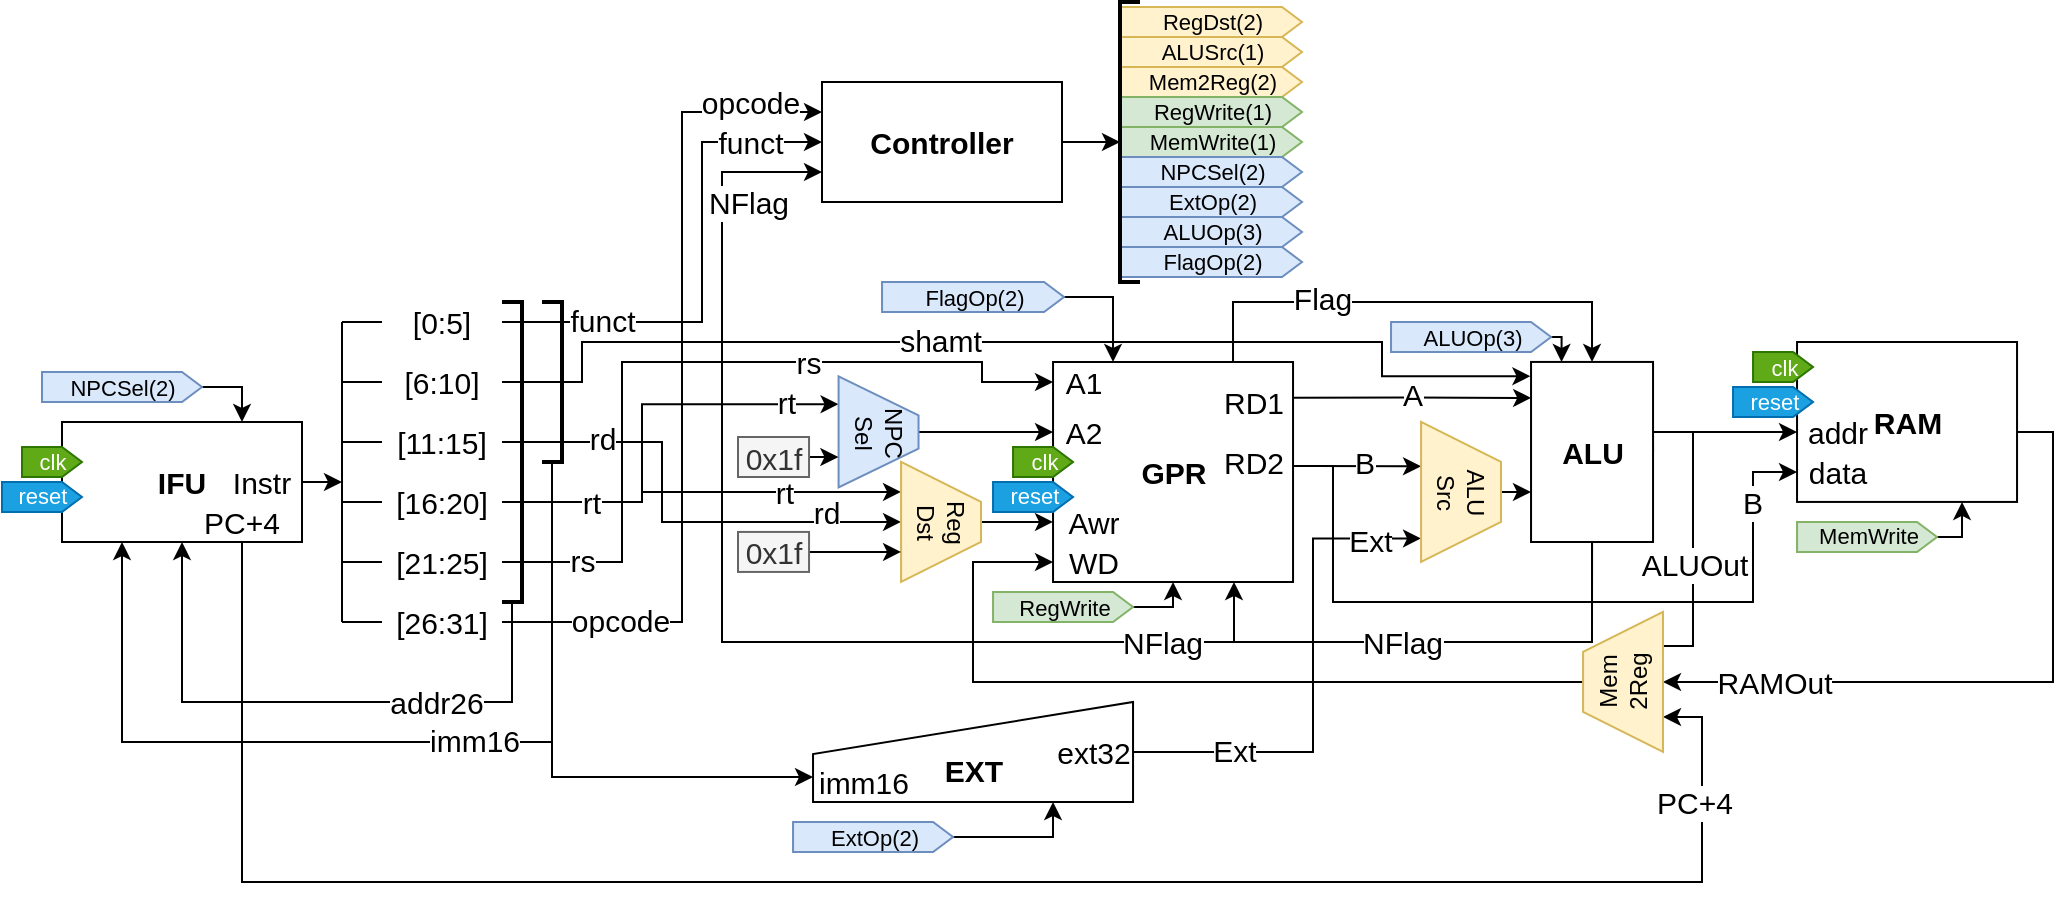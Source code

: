 <mxfile version="14.5.1" type="device"><diagram id="Lo09hsnPCZihtZ90P0lK" name="P1-overall-block"><mxGraphModel dx="1280" dy="809" grid="1" gridSize="10" guides="1" tooltips="1" connect="1" arrows="1" fold="1" page="1" pageScale="1" pageWidth="827" pageHeight="1169" math="0" shadow="0"><root><mxCell id="0"/><mxCell id="1" parent="0"/><mxCell id="5278oEeSUvl2RHVOpRXC-1" value="&lt;span style=&quot;font-weight: normal&quot;&gt;FlagOp(2)&lt;br&gt;&lt;/span&gt;" style="html=1;shadow=0;dashed=0;align=center;verticalAlign=middle;shape=mxgraph.arrows2.arrow;dy=0;dx=10;notch=0;rounded=0;strokeWidth=1;fillColor=#dae8fc;fontSize=11;fontStyle=1;strokeColor=#6c8ebf;" vertex="1" parent="1"><mxGeometry x="569" y="162.5" width="91" height="15" as="geometry"/></mxCell><mxCell id="5278oEeSUvl2RHVOpRXC-2" value="&lt;b&gt;&lt;br&gt;EXT&lt;/b&gt;" style="html=1;strokeWidth=1;shape=manualInput;whiteSpace=wrap;rounded=0;size=26;arcSize=11;fontSize=15;" vertex="1" parent="1"><mxGeometry x="415.52" y="390" width="160" height="50" as="geometry"/></mxCell><mxCell id="5278oEeSUvl2RHVOpRXC-3" style="edgeStyle=orthogonalEdgeStyle;rounded=0;orthogonalLoop=1;jettySize=auto;html=1;exitX=1;exitY=0.5;exitDx=0;exitDy=0;fontSize=15;entryX=0;entryY=0.5;entryDx=0;entryDy=0;entryPerimeter=0;" edge="1" parent="1" source="5278oEeSUvl2RHVOpRXC-4" target="5278oEeSUvl2RHVOpRXC-116"><mxGeometry relative="1" as="geometry"><mxPoint x="569" y="111" as="targetPoint"/></mxGeometry></mxCell><mxCell id="5278oEeSUvl2RHVOpRXC-4" value="&lt;font style=&quot;font-size: 15px&quot;&gt;Controller&lt;/font&gt;" style="rounded=0;whiteSpace=wrap;html=1;fontStyle=1;" vertex="1" parent="1"><mxGeometry x="420" y="80" width="120" height="60" as="geometry"/></mxCell><mxCell id="5278oEeSUvl2RHVOpRXC-5" style="edgeStyle=orthogonalEdgeStyle;rounded=0;orthogonalLoop=1;jettySize=auto;html=1;exitX=1.004;exitY=0.162;exitDx=0;exitDy=0;entryX=0.001;entryY=0.2;entryDx=0;entryDy=0;fontSize=15;exitPerimeter=0;entryPerimeter=0;" edge="1" parent="1" source="5278oEeSUvl2RHVOpRXC-11" target="5278oEeSUvl2RHVOpRXC-22"><mxGeometry relative="1" as="geometry"><Array as="points"/></mxGeometry></mxCell><mxCell id="5278oEeSUvl2RHVOpRXC-6" value="A" style="edgeLabel;html=1;align=center;verticalAlign=middle;resizable=0;points=[];fontSize=15;" vertex="1" connectable="0" parent="5278oEeSUvl2RHVOpRXC-5"><mxGeometry x="0.23" relative="1" as="geometry"><mxPoint x="-14.15" y="-1.99" as="offset"/></mxGeometry></mxCell><mxCell id="5278oEeSUvl2RHVOpRXC-7" style="edgeStyle=orthogonalEdgeStyle;rounded=0;orthogonalLoop=1;jettySize=auto;html=1;exitX=1;exitY=0.5;exitDx=0;exitDy=0;entryX=0.317;entryY=1;entryDx=0;entryDy=0;fontSize=15;entryPerimeter=0;" edge="1" parent="1" source="5278oEeSUvl2RHVOpRXC-79" target="5278oEeSUvl2RHVOpRXC-74"><mxGeometry relative="1" as="geometry"><Array as="points"><mxPoint x="655.52" y="272"/><mxPoint x="665.52" y="272"/></Array></mxGeometry></mxCell><mxCell id="5278oEeSUvl2RHVOpRXC-8" value="B" style="edgeLabel;html=1;align=center;verticalAlign=middle;resizable=0;points=[];fontSize=15;" vertex="1" connectable="0" parent="5278oEeSUvl2RHVOpRXC-7"><mxGeometry x="-0.227" relative="1" as="geometry"><mxPoint x="11.29" y="-2.04" as="offset"/></mxGeometry></mxCell><mxCell id="5278oEeSUvl2RHVOpRXC-9" style="edgeStyle=orthogonalEdgeStyle;rounded=0;orthogonalLoop=1;jettySize=auto;html=1;exitX=0.75;exitY=0;exitDx=0;exitDy=0;entryX=0.5;entryY=0;entryDx=0;entryDy=0;fontSize=15;" edge="1" parent="1" source="5278oEeSUvl2RHVOpRXC-11" target="5278oEeSUvl2RHVOpRXC-22"><mxGeometry relative="1" as="geometry"><Array as="points"><mxPoint x="626" y="190"/><mxPoint x="805" y="190"/></Array></mxGeometry></mxCell><mxCell id="5278oEeSUvl2RHVOpRXC-10" value="Flag" style="edgeLabel;html=1;align=center;verticalAlign=middle;resizable=0;points=[];fontSize=15;" vertex="1" connectable="0" parent="5278oEeSUvl2RHVOpRXC-9"><mxGeometry x="0.217" y="3" relative="1" as="geometry"><mxPoint x="-70.76" y="0.5" as="offset"/></mxGeometry></mxCell><mxCell id="5278oEeSUvl2RHVOpRXC-11" value="GPR" style="rounded=0;whiteSpace=wrap;html=1;fontSize=15;fontStyle=1;" vertex="1" parent="1"><mxGeometry x="535.52" y="220" width="120" height="110" as="geometry"/></mxCell><mxCell id="5278oEeSUvl2RHVOpRXC-12" style="edgeStyle=orthogonalEdgeStyle;rounded=0;orthogonalLoop=1;jettySize=auto;html=1;exitX=0.5;exitY=0;exitDx=0;exitDy=0;fontSize=15;entryX=0;entryY=0.5;entryDx=0;entryDy=0;" edge="1" parent="1" source="5278oEeSUvl2RHVOpRXC-83" target="5278oEeSUvl2RHVOpRXC-82"><mxGeometry relative="1" as="geometry"><Array as="points"><mxPoint x="495.52" y="380"/><mxPoint x="495.52" y="320"/></Array></mxGeometry></mxCell><mxCell id="5278oEeSUvl2RHVOpRXC-13" style="edgeStyle=orthogonalEdgeStyle;rounded=0;orthogonalLoop=1;jettySize=auto;html=1;exitX=1;exitY=0.5;exitDx=0;exitDy=0;entryX=0.75;entryY=1;entryDx=0;entryDy=0;fontSize=15;" edge="1" parent="1" source="5278oEeSUvl2RHVOpRXC-22" target="5278oEeSUvl2RHVOpRXC-83"><mxGeometry relative="1" as="geometry"><Array as="points"><mxPoint x="835.52" y="255"/><mxPoint x="855.52" y="255"/><mxPoint x="855.52" y="362"/><mxPoint x="822.52" y="362"/></Array></mxGeometry></mxCell><mxCell id="5278oEeSUvl2RHVOpRXC-14" value="ALUOut" style="edgeLabel;html=1;align=center;verticalAlign=middle;resizable=0;points=[];fontSize=15;" vertex="1" connectable="0" parent="5278oEeSUvl2RHVOpRXC-13"><mxGeometry x="-0.214" y="-1" relative="1" as="geometry"><mxPoint x="1" y="21.32" as="offset"/></mxGeometry></mxCell><mxCell id="5278oEeSUvl2RHVOpRXC-15" style="edgeStyle=orthogonalEdgeStyle;rounded=0;orthogonalLoop=1;jettySize=auto;html=1;exitX=1;exitY=0.5;exitDx=0;exitDy=0;entryX=0;entryY=0.5;entryDx=0;entryDy=0;fontSize=15;" edge="1" parent="1" source="5278oEeSUvl2RHVOpRXC-22" target="5278oEeSUvl2RHVOpRXC-87"><mxGeometry relative="1" as="geometry"><Array as="points"><mxPoint x="835.52" y="255"/></Array></mxGeometry></mxCell><mxCell id="5278oEeSUvl2RHVOpRXC-16" style="edgeStyle=orthogonalEdgeStyle;rounded=0;orthogonalLoop=1;jettySize=auto;html=1;exitX=0.5;exitY=1;exitDx=0;exitDy=0;entryX=0.75;entryY=1;entryDx=0;entryDy=0;fontSize=15;" edge="1" parent="1" source="5278oEeSUvl2RHVOpRXC-22" target="5278oEeSUvl2RHVOpRXC-11"><mxGeometry relative="1" as="geometry"><Array as="points"><mxPoint x="805" y="360"/><mxPoint x="626" y="360"/><mxPoint x="626" y="330"/></Array></mxGeometry></mxCell><mxCell id="5278oEeSUvl2RHVOpRXC-17" value="NFlag" style="edgeLabel;html=1;align=center;verticalAlign=middle;resizable=0;points=[];fontSize=15;" vertex="1" connectable="0" parent="5278oEeSUvl2RHVOpRXC-16"><mxGeometry x="0.037" relative="1" as="geometry"><mxPoint x="-10.56" as="offset"/></mxGeometry></mxCell><mxCell id="5278oEeSUvl2RHVOpRXC-18" style="edgeStyle=orthogonalEdgeStyle;rounded=0;orthogonalLoop=1;jettySize=auto;html=1;exitX=0.5;exitY=1;exitDx=0;exitDy=0;entryX=0;entryY=0.75;entryDx=0;entryDy=0;fontSize=15;" edge="1" parent="1" source="5278oEeSUvl2RHVOpRXC-22" target="5278oEeSUvl2RHVOpRXC-4"><mxGeometry relative="1" as="geometry"><Array as="points"><mxPoint x="805" y="360"/><mxPoint x="370" y="360"/><mxPoint x="370" y="125"/></Array></mxGeometry></mxCell><mxCell id="5278oEeSUvl2RHVOpRXC-19" value="NFlag" style="edgeLabel;html=1;align=center;verticalAlign=middle;resizable=0;points=[];fontSize=15;" vertex="1" connectable="0" parent="5278oEeSUvl2RHVOpRXC-18"><mxGeometry x="-0.708" relative="1" as="geometry"><mxPoint x="-32.5" as="offset"/></mxGeometry></mxCell><mxCell id="5278oEeSUvl2RHVOpRXC-20" value="NFlag" style="edgeLabel;html=1;align=center;verticalAlign=middle;resizable=0;points=[];fontSize=15;" vertex="1" connectable="0" parent="5278oEeSUvl2RHVOpRXC-18"><mxGeometry x="0.904" relative="1" as="geometry"><mxPoint y="15" as="offset"/></mxGeometry></mxCell><mxCell id="5278oEeSUvl2RHVOpRXC-21" value="NFlag" style="edgeLabel;html=1;align=center;verticalAlign=middle;resizable=0;points=[];fontSize=15;" vertex="1" connectable="0" parent="5278oEeSUvl2RHVOpRXC-18"><mxGeometry x="-0.286" relative="1" as="geometry"><mxPoint x="9.8" as="offset"/></mxGeometry></mxCell><mxCell id="5278oEeSUvl2RHVOpRXC-22" value="ALU" style="rounded=0;whiteSpace=wrap;html=1;fontSize=15;fontStyle=1" vertex="1" parent="1"><mxGeometry x="774.52" y="219.97" width="61" height="90.03" as="geometry"/></mxCell><mxCell id="5278oEeSUvl2RHVOpRXC-23" style="edgeStyle=orthogonalEdgeStyle;rounded=0;orthogonalLoop=1;jettySize=auto;html=1;exitX=1;exitY=0.5;exitDx=0;exitDy=0;entryX=0.5;entryY=1;entryDx=0;entryDy=0;fontSize=15;" edge="1" parent="1" source="5278oEeSUvl2RHVOpRXC-25" target="5278oEeSUvl2RHVOpRXC-83"><mxGeometry relative="1" as="geometry"><Array as="points"><mxPoint x="1017.52" y="255"/><mxPoint x="1035.52" y="255"/><mxPoint x="1035.52" y="380"/></Array></mxGeometry></mxCell><mxCell id="5278oEeSUvl2RHVOpRXC-24" value="RAMOut" style="edgeLabel;html=1;align=center;verticalAlign=middle;resizable=0;points=[];fontSize=15;" vertex="1" connectable="0" parent="5278oEeSUvl2RHVOpRXC-23"><mxGeometry x="-0.56" y="-1" relative="1" as="geometry"><mxPoint x="-139.01" y="72.71" as="offset"/></mxGeometry></mxCell><mxCell id="5278oEeSUvl2RHVOpRXC-25" value="RAM" style="rounded=0;whiteSpace=wrap;html=1;fontSize=15;fontStyle=1" vertex="1" parent="1"><mxGeometry x="907.52" y="210" width="110" height="79.97" as="geometry"/></mxCell><mxCell id="5278oEeSUvl2RHVOpRXC-26" style="edgeStyle=orthogonalEdgeStyle;rounded=0;orthogonalLoop=1;jettySize=auto;html=1;exitX=1;exitY=0.5;exitDx=0;exitDy=0;entryX=0.832;entryY=1;entryDx=0;entryDy=0;fontSize=15;entryPerimeter=0;" edge="1" parent="1" source="5278oEeSUvl2RHVOpRXC-85" target="5278oEeSUvl2RHVOpRXC-74"><mxGeometry relative="1" as="geometry"><mxPoint x="595.52" y="415" as="sourcePoint"/><Array as="points"><mxPoint x="665.52" y="415"/><mxPoint x="665.52" y="308"/></Array></mxGeometry></mxCell><mxCell id="5278oEeSUvl2RHVOpRXC-27" value="Ext" style="edgeLabel;html=1;align=center;verticalAlign=middle;resizable=0;points=[];fontSize=15;" vertex="1" connectable="0" parent="5278oEeSUvl2RHVOpRXC-26"><mxGeometry x="-0.05" y="-1" relative="1" as="geometry"><mxPoint x="-41" y="28.05" as="offset"/></mxGeometry></mxCell><mxCell id="5278oEeSUvl2RHVOpRXC-28" value="Ext" style="edgeLabel;html=1;align=center;verticalAlign=middle;resizable=0;points=[];fontSize=15;" vertex="1" connectable="0" parent="5278oEeSUvl2RHVOpRXC-26"><mxGeometry x="0.858" y="-1" relative="1" as="geometry"><mxPoint x="-8.05" y="-0.49" as="offset"/></mxGeometry></mxCell><mxCell id="5278oEeSUvl2RHVOpRXC-29" style="edgeStyle=orthogonalEdgeStyle;rounded=0;orthogonalLoop=1;jettySize=auto;html=1;exitX=1;exitY=0.5;exitDx=0;exitDy=0;fontSize=15;" edge="1" parent="1" source="5278oEeSUvl2RHVOpRXC-32"><mxGeometry relative="1" as="geometry"><mxPoint x="180" y="280.2" as="targetPoint"/></mxGeometry></mxCell><mxCell id="5278oEeSUvl2RHVOpRXC-30" style="edgeStyle=orthogonalEdgeStyle;rounded=0;orthogonalLoop=1;jettySize=auto;html=1;exitX=0.75;exitY=1;exitDx=0;exitDy=0;entryX=0.25;entryY=1;entryDx=0;entryDy=0;fontSize=15;" edge="1" parent="1" source="5278oEeSUvl2RHVOpRXC-32" target="5278oEeSUvl2RHVOpRXC-83"><mxGeometry relative="1" as="geometry"><Array as="points"><mxPoint x="130" y="480"/><mxPoint x="860" y="480"/><mxPoint x="860" y="397"/></Array></mxGeometry></mxCell><mxCell id="5278oEeSUvl2RHVOpRXC-31" value="PC+4" style="edgeLabel;html=1;align=center;verticalAlign=middle;resizable=0;points=[];fontSize=15;" vertex="1" connectable="0" parent="5278oEeSUvl2RHVOpRXC-30"><mxGeometry x="0.886" relative="1" as="geometry"><mxPoint x="-4.48" y="4.82" as="offset"/></mxGeometry></mxCell><mxCell id="5278oEeSUvl2RHVOpRXC-32" value="IFU" style="rounded=0;whiteSpace=wrap;html=1;fontSize=15;fontStyle=1" vertex="1" parent="1"><mxGeometry x="40" y="250" width="120" height="60" as="geometry"/></mxCell><mxCell id="5278oEeSUvl2RHVOpRXC-33" value="" style="endArrow=none;html=1;fontSize=15;" edge="1" parent="1"><mxGeometry width="50" height="50" relative="1" as="geometry"><mxPoint x="180" y="350" as="sourcePoint"/><mxPoint x="180" y="200" as="targetPoint"/></mxGeometry></mxCell><mxCell id="5278oEeSUvl2RHVOpRXC-34" style="edgeStyle=orthogonalEdgeStyle;rounded=0;orthogonalLoop=1;jettySize=auto;html=1;exitX=1;exitY=0.5;exitDx=0;exitDy=0;entryX=0;entryY=0.25;entryDx=0;entryDy=0;fontSize=15;" edge="1" parent="1" source="5278oEeSUvl2RHVOpRXC-37" target="5278oEeSUvl2RHVOpRXC-4"><mxGeometry relative="1" as="geometry"><mxPoint x="310" y="350" as="sourcePoint"/><Array as="points"><mxPoint x="350" y="350"/><mxPoint x="350" y="95"/></Array></mxGeometry></mxCell><mxCell id="5278oEeSUvl2RHVOpRXC-35" value="opcode" style="edgeLabel;html=1;align=center;verticalAlign=middle;resizable=0;points=[];fontSize=15;" vertex="1" connectable="0" parent="5278oEeSUvl2RHVOpRXC-34"><mxGeometry x="0.555" relative="1" as="geometry"><mxPoint x="34.0" y="-27.62" as="offset"/></mxGeometry></mxCell><mxCell id="5278oEeSUvl2RHVOpRXC-36" value="opcode" style="edgeLabel;html=1;align=center;verticalAlign=middle;resizable=0;points=[];fontSize=15;" vertex="1" connectable="0" parent="5278oEeSUvl2RHVOpRXC-34"><mxGeometry x="-0.723" y="-1" relative="1" as="geometry"><mxPoint x="1.14" y="-2" as="offset"/></mxGeometry></mxCell><mxCell id="5278oEeSUvl2RHVOpRXC-37" value="[26:31]" style="text;html=1;strokeColor=none;fillColor=none;align=center;verticalAlign=middle;whiteSpace=wrap;rounded=0;fontSize=15;" vertex="1" parent="1"><mxGeometry x="200" y="340" width="60" height="20" as="geometry"/></mxCell><mxCell id="5278oEeSUvl2RHVOpRXC-38" style="edgeStyle=orthogonalEdgeStyle;rounded=0;orthogonalLoop=1;jettySize=auto;html=1;exitX=1;exitY=0.5;exitDx=0;exitDy=0;fontSize=15;entryX=0;entryY=0.5;entryDx=0;entryDy=0;" edge="1" parent="1" source="5278oEeSUvl2RHVOpRXC-41" target="5278oEeSUvl2RHVOpRXC-75"><mxGeometry relative="1" as="geometry"><mxPoint x="310" y="320" as="sourcePoint"/><mxPoint x="450" y="250" as="targetPoint"/><Array as="points"><mxPoint x="320" y="320"/><mxPoint x="320" y="220"/><mxPoint x="500" y="220"/><mxPoint x="500" y="230"/></Array></mxGeometry></mxCell><mxCell id="5278oEeSUvl2RHVOpRXC-39" value="rs" style="edgeLabel;html=1;align=center;verticalAlign=middle;resizable=0;points=[];fontSize=15;" vertex="1" connectable="0" parent="5278oEeSUvl2RHVOpRXC-38"><mxGeometry x="-0.15" y="2" relative="1" as="geometry"><mxPoint x="88.8" y="2.0" as="offset"/></mxGeometry></mxCell><mxCell id="5278oEeSUvl2RHVOpRXC-40" value="rs" style="edgeLabel;html=1;align=center;verticalAlign=middle;resizable=0;points=[];fontSize=15;" vertex="1" connectable="0" parent="5278oEeSUvl2RHVOpRXC-38"><mxGeometry x="-0.736" y="-1" relative="1" as="geometry"><mxPoint x="-10.83" y="-2" as="offset"/></mxGeometry></mxCell><mxCell id="5278oEeSUvl2RHVOpRXC-41" value="[21:25]" style="text;html=1;strokeColor=none;fillColor=none;align=center;verticalAlign=middle;whiteSpace=wrap;rounded=0;fontSize=15;" vertex="1" parent="1"><mxGeometry x="200" y="310" width="60" height="20" as="geometry"/></mxCell><mxCell id="5278oEeSUvl2RHVOpRXC-42" style="edgeStyle=orthogonalEdgeStyle;rounded=0;orthogonalLoop=1;jettySize=auto;html=1;exitX=1;exitY=0.5;exitDx=0;exitDy=0;fontSize=15;entryX=0.25;entryY=1;entryDx=0;entryDy=0;" edge="1" parent="1" source="5278oEeSUvl2RHVOpRXC-46" target="5278oEeSUvl2RHVOpRXC-121"><mxGeometry relative="1" as="geometry"><mxPoint x="390" y="250" as="targetPoint"/><mxPoint x="310" y="290" as="sourcePoint"/><Array as="points"><mxPoint x="330" y="290"/><mxPoint x="330" y="241"/></Array></mxGeometry></mxCell><mxCell id="5278oEeSUvl2RHVOpRXC-43" value="rt" style="edgeLabel;html=1;align=center;verticalAlign=middle;resizable=0;points=[];fontSize=15;" vertex="1" connectable="0" parent="5278oEeSUvl2RHVOpRXC-42"><mxGeometry x="0.541" y="-1" relative="1" as="geometry"><mxPoint x="23.28" y="-2.12" as="offset"/></mxGeometry></mxCell><mxCell id="5278oEeSUvl2RHVOpRXC-44" style="edgeStyle=orthogonalEdgeStyle;rounded=0;orthogonalLoop=1;jettySize=auto;html=1;exitX=1;exitY=0.5;exitDx=0;exitDy=0;entryX=0.25;entryY=1;entryDx=0;entryDy=0;fontSize=15;" edge="1" parent="1" source="5278oEeSUvl2RHVOpRXC-46" target="5278oEeSUvl2RHVOpRXC-65"><mxGeometry relative="1" as="geometry"><Array as="points"><mxPoint x="330" y="290"/><mxPoint x="330" y="285"/></Array></mxGeometry></mxCell><mxCell id="5278oEeSUvl2RHVOpRXC-45" value="rt" style="edgeLabel;html=1;align=center;verticalAlign=middle;resizable=0;points=[];fontSize=15;" vertex="1" connectable="0" parent="5278oEeSUvl2RHVOpRXC-44"><mxGeometry x="0.616" relative="1" as="geometry"><mxPoint x="-20.2" y="0.01" as="offset"/></mxGeometry></mxCell><mxCell id="5278oEeSUvl2RHVOpRXC-46" value="[16:20]" style="text;html=1;strokeColor=none;fillColor=none;align=center;verticalAlign=middle;whiteSpace=wrap;rounded=0;fontSize=15;" vertex="1" parent="1"><mxGeometry x="200" y="280" width="60" height="20" as="geometry"/></mxCell><mxCell id="5278oEeSUvl2RHVOpRXC-47" style="edgeStyle=orthogonalEdgeStyle;rounded=0;orthogonalLoop=1;jettySize=auto;html=1;exitX=1;exitY=0.5;exitDx=0;exitDy=0;entryX=0.5;entryY=1;entryDx=0;entryDy=0;fontSize=15;" edge="1" parent="1" source="5278oEeSUvl2RHVOpRXC-50" target="5278oEeSUvl2RHVOpRXC-65"><mxGeometry relative="1" as="geometry"><Array as="points"><mxPoint x="340" y="260"/><mxPoint x="340" y="300"/></Array></mxGeometry></mxCell><mxCell id="5278oEeSUvl2RHVOpRXC-48" value="rd" style="edgeLabel;html=1;align=center;verticalAlign=middle;resizable=0;points=[];fontSize=15;" vertex="1" connectable="0" parent="5278oEeSUvl2RHVOpRXC-47"><mxGeometry x="0.446" relative="1" as="geometry"><mxPoint x="28.33" y="-5" as="offset"/></mxGeometry></mxCell><mxCell id="5278oEeSUvl2RHVOpRXC-49" value="rd" style="edgeLabel;html=1;align=center;verticalAlign=middle;resizable=0;points=[];fontSize=15;" vertex="1" connectable="0" parent="5278oEeSUvl2RHVOpRXC-47"><mxGeometry x="-0.53" y="2" relative="1" as="geometry"><mxPoint x="-6.4" as="offset"/></mxGeometry></mxCell><mxCell id="5278oEeSUvl2RHVOpRXC-50" value="[11:15]" style="text;html=1;strokeColor=none;fillColor=none;align=center;verticalAlign=middle;whiteSpace=wrap;rounded=0;fontSize=15;" vertex="1" parent="1"><mxGeometry x="200" y="250" width="60" height="20" as="geometry"/></mxCell><mxCell id="5278oEeSUvl2RHVOpRXC-51" style="edgeStyle=orthogonalEdgeStyle;rounded=0;orthogonalLoop=1;jettySize=auto;html=1;exitX=1;exitY=0.5;exitDx=0;exitDy=0;entryX=-0.005;entryY=0.079;entryDx=0;entryDy=0;fontSize=15;entryPerimeter=0;" edge="1" parent="1" source="5278oEeSUvl2RHVOpRXC-53" target="5278oEeSUvl2RHVOpRXC-22"><mxGeometry relative="1" as="geometry"><Array as="points"><mxPoint x="300" y="230"/><mxPoint x="300" y="210"/><mxPoint x="700" y="210"/><mxPoint x="700" y="227"/></Array><mxPoint x="610" y="209.97" as="targetPoint"/></mxGeometry></mxCell><mxCell id="5278oEeSUvl2RHVOpRXC-52" value="shamt" style="edgeLabel;html=1;align=center;verticalAlign=middle;resizable=0;points=[];fontSize=15;" vertex="1" connectable="0" parent="5278oEeSUvl2RHVOpRXC-51"><mxGeometry x="-0.134" y="1" relative="1" as="geometry"><mxPoint as="offset"/></mxGeometry></mxCell><mxCell id="5278oEeSUvl2RHVOpRXC-53" value="[6:10]" style="text;html=1;strokeColor=none;fillColor=none;align=center;verticalAlign=middle;whiteSpace=wrap;rounded=0;fontSize=15;" vertex="1" parent="1"><mxGeometry x="200" y="220" width="60" height="20" as="geometry"/></mxCell><mxCell id="5278oEeSUvl2RHVOpRXC-54" style="edgeStyle=orthogonalEdgeStyle;rounded=0;orthogonalLoop=1;jettySize=auto;html=1;exitX=1;exitY=0.5;exitDx=0;exitDy=0;entryX=0;entryY=0.5;entryDx=0;entryDy=0;fontSize=15;" edge="1" parent="1" source="5278oEeSUvl2RHVOpRXC-57" target="5278oEeSUvl2RHVOpRXC-4"><mxGeometry relative="1" as="geometry"><mxPoint x="310" y="200" as="sourcePoint"/><Array as="points"><mxPoint x="360" y="200"/><mxPoint x="360" y="110"/></Array></mxGeometry></mxCell><mxCell id="5278oEeSUvl2RHVOpRXC-55" value="funct" style="edgeLabel;html=1;align=center;verticalAlign=middle;resizable=0;points=[];fontSize=15;" vertex="1" connectable="0" parent="5278oEeSUvl2RHVOpRXC-54"><mxGeometry x="0.323" y="3" relative="1" as="geometry"><mxPoint x="27" y="-24.76" as="offset"/></mxGeometry></mxCell><mxCell id="5278oEeSUvl2RHVOpRXC-56" value="funct" style="edgeLabel;html=1;align=center;verticalAlign=middle;resizable=0;points=[];fontSize=15;" vertex="1" connectable="0" parent="5278oEeSUvl2RHVOpRXC-54"><mxGeometry x="-0.404" relative="1" as="geometry"><mxPoint x="-24.4" y="-1" as="offset"/></mxGeometry></mxCell><mxCell id="5278oEeSUvl2RHVOpRXC-57" value="[0:5]" style="text;html=1;strokeColor=none;fillColor=none;align=center;verticalAlign=middle;whiteSpace=wrap;rounded=0;fontSize=15;" vertex="1" parent="1"><mxGeometry x="200" y="190" width="60" height="20" as="geometry"/></mxCell><mxCell id="5278oEeSUvl2RHVOpRXC-58" value="" style="endArrow=none;html=1;fontSize=15;exitX=0;exitY=0.5;exitDx=0;exitDy=0;" edge="1" parent="1" source="5278oEeSUvl2RHVOpRXC-57"><mxGeometry width="50" height="50" relative="1" as="geometry"><mxPoint x="190.0" y="360" as="sourcePoint"/><mxPoint x="180" y="200" as="targetPoint"/></mxGeometry></mxCell><mxCell id="5278oEeSUvl2RHVOpRXC-59" value="" style="endArrow=none;html=1;fontSize=15;exitX=0;exitY=0.5;exitDx=0;exitDy=0;" edge="1" parent="1" source="5278oEeSUvl2RHVOpRXC-53"><mxGeometry width="50" height="50" relative="1" as="geometry"><mxPoint x="210.0" y="210" as="sourcePoint"/><mxPoint x="180" y="230" as="targetPoint"/></mxGeometry></mxCell><mxCell id="5278oEeSUvl2RHVOpRXC-60" value="" style="endArrow=none;html=1;fontSize=15;exitX=0;exitY=0.5;exitDx=0;exitDy=0;" edge="1" parent="1" source="5278oEeSUvl2RHVOpRXC-50"><mxGeometry width="50" height="50" relative="1" as="geometry"><mxPoint x="220.0" y="220" as="sourcePoint"/><mxPoint x="180" y="260" as="targetPoint"/></mxGeometry></mxCell><mxCell id="5278oEeSUvl2RHVOpRXC-61" value="" style="endArrow=none;html=1;fontSize=15;exitX=0;exitY=0.5;exitDx=0;exitDy=0;" edge="1" parent="1" source="5278oEeSUvl2RHVOpRXC-46"><mxGeometry width="50" height="50" relative="1" as="geometry"><mxPoint x="230.0" y="230" as="sourcePoint"/><mxPoint x="180" y="290" as="targetPoint"/></mxGeometry></mxCell><mxCell id="5278oEeSUvl2RHVOpRXC-62" value="" style="endArrow=none;html=1;fontSize=15;exitX=0;exitY=0.5;exitDx=0;exitDy=0;" edge="1" parent="1" source="5278oEeSUvl2RHVOpRXC-41"><mxGeometry width="50" height="50" relative="1" as="geometry"><mxPoint x="240.0" y="240" as="sourcePoint"/><mxPoint x="180" y="320" as="targetPoint"/></mxGeometry></mxCell><mxCell id="5278oEeSUvl2RHVOpRXC-63" value="" style="endArrow=none;html=1;fontSize=15;exitX=0;exitY=0.5;exitDx=0;exitDy=0;" edge="1" parent="1" source="5278oEeSUvl2RHVOpRXC-37"><mxGeometry width="50" height="50" relative="1" as="geometry"><mxPoint x="250.0" y="250" as="sourcePoint"/><mxPoint x="180" y="350" as="targetPoint"/></mxGeometry></mxCell><mxCell id="5278oEeSUvl2RHVOpRXC-64" style="edgeStyle=orthogonalEdgeStyle;rounded=0;orthogonalLoop=1;jettySize=auto;html=1;exitX=0.5;exitY=0;exitDx=0;exitDy=0;entryX=0;entryY=0.5;entryDx=0;entryDy=0;fontSize=15;" edge="1" parent="1" source="5278oEeSUvl2RHVOpRXC-65" target="5278oEeSUvl2RHVOpRXC-81"><mxGeometry relative="1" as="geometry"/></mxCell><mxCell id="5278oEeSUvl2RHVOpRXC-65" value="Reg&lt;br&gt;Dst" style="shape=trapezoid;perimeter=trapezoidPerimeter;whiteSpace=wrap;html=1;fixedSize=1;rotation=90;fillColor=#fff2cc;strokeColor=#d6b656;" vertex="1" parent="1"><mxGeometry x="449.52" y="280" width="60" height="39.97" as="geometry"/></mxCell><mxCell id="5278oEeSUvl2RHVOpRXC-66" style="edgeStyle=orthogonalEdgeStyle;rounded=0;orthogonalLoop=1;jettySize=auto;html=1;exitX=0.5;exitY=0;exitDx=0;exitDy=0;exitPerimeter=0;fontSize=15;" edge="1" parent="1" source="5278oEeSUvl2RHVOpRXC-68"><mxGeometry relative="1" as="geometry"><mxPoint x="100" y="310" as="targetPoint"/><Array as="points"><mxPoint x="265" y="390"/><mxPoint x="100" y="390"/></Array></mxGeometry></mxCell><mxCell id="5278oEeSUvl2RHVOpRXC-67" value="addr26" style="edgeLabel;html=1;align=center;verticalAlign=middle;resizable=0;points=[];fontSize=15;" vertex="1" connectable="0" parent="5278oEeSUvl2RHVOpRXC-66"><mxGeometry x="-0.08" y="1" relative="1" as="geometry"><mxPoint x="47.71" y="-1" as="offset"/></mxGeometry></mxCell><mxCell id="5278oEeSUvl2RHVOpRXC-68" value="" style="strokeWidth=2;html=1;shape=mxgraph.flowchart.annotation_1;align=left;pointerEvents=1;fontSize=15;rotation=-180;" vertex="1" parent="1"><mxGeometry x="260" y="190" width="10" height="150" as="geometry"/></mxCell><mxCell id="5278oEeSUvl2RHVOpRXC-69" style="edgeStyle=orthogonalEdgeStyle;rounded=0;orthogonalLoop=1;jettySize=auto;html=1;exitX=0.5;exitY=0;exitDx=0;exitDy=0;exitPerimeter=0;fontSize=15;" edge="1" parent="1" source="5278oEeSUvl2RHVOpRXC-72"><mxGeometry relative="1" as="geometry"><mxPoint x="70" y="310" as="targetPoint"/><Array as="points"><mxPoint x="285" y="410"/><mxPoint x="70" y="410"/></Array></mxGeometry></mxCell><mxCell id="5278oEeSUvl2RHVOpRXC-70" value="imm16" style="edgeLabel;html=1;align=center;verticalAlign=middle;resizable=0;points=[];fontSize=15;" vertex="1" connectable="0" parent="5278oEeSUvl2RHVOpRXC-69"><mxGeometry x="-0.012" y="2" relative="1" as="geometry"><mxPoint x="45.76" y="-3.0" as="offset"/></mxGeometry></mxCell><mxCell id="5278oEeSUvl2RHVOpRXC-71" style="edgeStyle=orthogonalEdgeStyle;rounded=0;orthogonalLoop=1;jettySize=auto;html=1;exitX=0.5;exitY=0;exitDx=0;exitDy=0;exitPerimeter=0;entryX=0;entryY=0.75;entryDx=0;entryDy=0;fontSize=15;" edge="1" parent="1" source="5278oEeSUvl2RHVOpRXC-72" target="5278oEeSUvl2RHVOpRXC-2"><mxGeometry relative="1" as="geometry"/></mxCell><mxCell id="5278oEeSUvl2RHVOpRXC-72" value="" style="strokeWidth=2;html=1;shape=mxgraph.flowchart.annotation_1;align=left;pointerEvents=1;fontSize=15;rotation=-180;" vertex="1" parent="1"><mxGeometry x="280" y="190" width="10" height="80" as="geometry"/></mxCell><mxCell id="5278oEeSUvl2RHVOpRXC-73" style="edgeStyle=orthogonalEdgeStyle;rounded=0;orthogonalLoop=1;jettySize=auto;html=1;fontSize=15;" edge="1" parent="1"><mxGeometry relative="1" as="geometry"><mxPoint x="759.52" y="285" as="sourcePoint"/><mxPoint x="774.52" y="285" as="targetPoint"/><Array as="points"><mxPoint x="773.52" y="285"/></Array></mxGeometry></mxCell><mxCell id="5278oEeSUvl2RHVOpRXC-74" value="ALU&lt;br&gt;Src" style="shape=trapezoid;perimeter=trapezoidPerimeter;whiteSpace=wrap;html=1;fixedSize=1;rotation=90;fillColor=#fff2cc;strokeColor=#d6b656;" vertex="1" parent="1"><mxGeometry x="704.52" y="265.0" width="70" height="39.97" as="geometry"/></mxCell><mxCell id="5278oEeSUvl2RHVOpRXC-75" value="A1" style="text;html=1;strokeColor=none;fillColor=none;align=center;verticalAlign=middle;whiteSpace=wrap;rounded=0;fontSize=15;" vertex="1" parent="1"><mxGeometry x="535.52" y="220" width="30" height="20" as="geometry"/></mxCell><mxCell id="5278oEeSUvl2RHVOpRXC-76" value="A2" style="text;html=1;strokeColor=none;fillColor=none;align=center;verticalAlign=middle;whiteSpace=wrap;rounded=0;fontSize=15;" vertex="1" parent="1"><mxGeometry x="535.52" y="245" width="30" height="20" as="geometry"/></mxCell><mxCell id="5278oEeSUvl2RHVOpRXC-77" style="edgeStyle=orthogonalEdgeStyle;rounded=0;orthogonalLoop=1;jettySize=auto;html=1;fontSize=15;entryX=0;entryY=0.5;entryDx=0;entryDy=0;" edge="1" parent="1" target="5278oEeSUvl2RHVOpRXC-88"><mxGeometry relative="1" as="geometry"><mxPoint x="765.52" y="310" as="targetPoint"/><mxPoint x="655.52" y="272" as="sourcePoint"/><Array as="points"><mxPoint x="675.52" y="272"/><mxPoint x="675.52" y="340"/><mxPoint x="885.52" y="340"/><mxPoint x="885.52" y="275"/></Array></mxGeometry></mxCell><mxCell id="5278oEeSUvl2RHVOpRXC-78" value="B" style="edgeLabel;html=1;align=center;verticalAlign=middle;resizable=0;points=[];fontSize=15;" vertex="1" connectable="0" parent="5278oEeSUvl2RHVOpRXC-77"><mxGeometry x="0.846" y="1" relative="1" as="geometry"><mxPoint y="7.24" as="offset"/></mxGeometry></mxCell><mxCell id="5278oEeSUvl2RHVOpRXC-79" value="RD2" style="text;html=1;strokeColor=none;fillColor=none;align=center;verticalAlign=middle;whiteSpace=wrap;rounded=0;fontSize=15;" vertex="1" parent="1"><mxGeometry x="615.52" y="260" width="40" height="20" as="geometry"/></mxCell><mxCell id="5278oEeSUvl2RHVOpRXC-80" value="RD1" style="text;html=1;strokeColor=none;fillColor=none;align=center;verticalAlign=middle;whiteSpace=wrap;rounded=0;fontSize=15;" vertex="1" parent="1"><mxGeometry x="615.52" y="230" width="40" height="20" as="geometry"/></mxCell><mxCell id="5278oEeSUvl2RHVOpRXC-81" value="Awr" style="text;html=1;strokeColor=none;fillColor=none;align=center;verticalAlign=middle;whiteSpace=wrap;rounded=0;fontSize=15;" vertex="1" parent="1"><mxGeometry x="535.52" y="289.97" width="40" height="20" as="geometry"/></mxCell><mxCell id="5278oEeSUvl2RHVOpRXC-82" value="WD" style="text;html=1;strokeColor=none;fillColor=none;align=center;verticalAlign=middle;whiteSpace=wrap;rounded=0;fontSize=15;" vertex="1" parent="1"><mxGeometry x="535.52" y="310" width="40" height="20" as="geometry"/></mxCell><mxCell id="5278oEeSUvl2RHVOpRXC-83" value="Mem&lt;br&gt;2Reg" style="shape=trapezoid;perimeter=trapezoidPerimeter;whiteSpace=wrap;html=1;fixedSize=1;rotation=-90;fillColor=#fff2cc;strokeColor=#d6b656;" vertex="1" parent="1"><mxGeometry x="785.52" y="360" width="70" height="39.97" as="geometry"/></mxCell><mxCell id="5278oEeSUvl2RHVOpRXC-84" value="imm16" style="text;html=1;strokeColor=none;fillColor=none;align=center;verticalAlign=middle;whiteSpace=wrap;rounded=0;fontSize=15;" vertex="1" parent="1"><mxGeometry x="415.52" y="420" width="50" height="20" as="geometry"/></mxCell><mxCell id="5278oEeSUvl2RHVOpRXC-85" value="ext32" style="text;html=1;strokeColor=none;fillColor=none;align=center;verticalAlign=middle;whiteSpace=wrap;rounded=0;fontSize=15;" vertex="1" parent="1"><mxGeometry x="535.52" y="405" width="40" height="20" as="geometry"/></mxCell><mxCell id="5278oEeSUvl2RHVOpRXC-86" value="rt" style="text;html=1;align=center;verticalAlign=middle;whiteSpace=wrap;rounded=0;fontSize=15;fillColor=#ffffff;" vertex="1" parent="1"><mxGeometry x="300" y="279.98" width="10" height="20" as="geometry"/></mxCell><mxCell id="5278oEeSUvl2RHVOpRXC-87" value="addr" style="text;html=1;strokeColor=none;fillColor=none;align=center;verticalAlign=middle;whiteSpace=wrap;rounded=0;fontSize=15;" vertex="1" parent="1"><mxGeometry x="907.52" y="245" width="40" height="20" as="geometry"/></mxCell><mxCell id="5278oEeSUvl2RHVOpRXC-88" value="data" style="text;html=1;strokeColor=none;fillColor=none;align=center;verticalAlign=middle;whiteSpace=wrap;rounded=0;fontSize=15;" vertex="1" parent="1"><mxGeometry x="907.52" y="265" width="40" height="20" as="geometry"/></mxCell><mxCell id="5278oEeSUvl2RHVOpRXC-89" value="Instr" style="text;html=1;strokeColor=none;fillColor=none;align=center;verticalAlign=middle;whiteSpace=wrap;rounded=0;fontSize=15;" vertex="1" parent="1"><mxGeometry x="120" y="269.97" width="40" height="20" as="geometry"/></mxCell><mxCell id="5278oEeSUvl2RHVOpRXC-90" value="RegDst(2)" style="html=1;shadow=0;dashed=0;align=center;verticalAlign=middle;shape=mxgraph.arrows2.arrow;dy=0;dx=10;notch=0;rounded=0;strokeWidth=1;fillColor=#fff2cc;fontSize=11;fontStyle=0;strokeColor=#d6b656;" vertex="1" parent="1"><mxGeometry x="569" y="42.53" width="91" height="15" as="geometry"/></mxCell><mxCell id="5278oEeSUvl2RHVOpRXC-91" value="&lt;span style=&quot;font-weight: normal&quot;&gt;ALUSrc(1)&lt;/span&gt;" style="html=1;shadow=0;dashed=0;align=center;verticalAlign=middle;shape=mxgraph.arrows2.arrow;dy=0;dx=10;notch=0;rounded=0;strokeWidth=1;fillColor=#fff2cc;fontSize=11;fontStyle=1;strokeColor=#d6b656;" vertex="1" parent="1"><mxGeometry x="569" y="57.53" width="91" height="15" as="geometry"/></mxCell><mxCell id="5278oEeSUvl2RHVOpRXC-92" value="Mem2Reg(2)" style="html=1;shadow=0;dashed=0;align=center;verticalAlign=middle;shape=mxgraph.arrows2.arrow;dy=0;dx=10;notch=0;rounded=0;strokeWidth=1;fillColor=#fff2cc;fontSize=11;fontStyle=0;strokeColor=#d6b656;" vertex="1" parent="1"><mxGeometry x="569" y="72.53" width="91" height="15" as="geometry"/></mxCell><mxCell id="5278oEeSUvl2RHVOpRXC-93" value="&lt;span style=&quot;font-weight: normal&quot;&gt;RegWrite(1)&lt;/span&gt;" style="html=1;shadow=0;dashed=0;align=center;verticalAlign=middle;shape=mxgraph.arrows2.arrow;dy=0;dx=10;notch=0;rounded=0;strokeWidth=1;fillColor=#d5e8d4;fontSize=11;fontStyle=1;strokeColor=#82b366;" vertex="1" parent="1"><mxGeometry x="569" y="87.53" width="91" height="15" as="geometry"/></mxCell><mxCell id="5278oEeSUvl2RHVOpRXC-94" value="&lt;span style=&quot;font-weight: normal&quot;&gt;MemWrite(1)&lt;/span&gt;" style="html=1;shadow=0;dashed=0;align=center;verticalAlign=middle;shape=mxgraph.arrows2.arrow;dy=0;dx=10;notch=0;rounded=0;strokeWidth=1;fillColor=#d5e8d4;fontSize=11;fontStyle=1;strokeColor=#82b366;" vertex="1" parent="1"><mxGeometry x="569" y="102.53" width="91" height="15" as="geometry"/></mxCell><mxCell id="5278oEeSUvl2RHVOpRXC-95" value="&lt;span style=&quot;font-weight: normal&quot;&gt;NPCSel(2)&lt;br&gt;&lt;/span&gt;" style="html=1;shadow=0;dashed=0;align=center;verticalAlign=middle;shape=mxgraph.arrows2.arrow;dy=0;dx=10;notch=0;rounded=0;strokeWidth=1;fillColor=#dae8fc;fontSize=11;fontStyle=1;strokeColor=#6c8ebf;" vertex="1" parent="1"><mxGeometry x="569" y="117.53" width="91" height="15" as="geometry"/></mxCell><mxCell id="5278oEeSUvl2RHVOpRXC-96" value="&lt;span style=&quot;font-weight: normal&quot;&gt;ExtOp(2)&lt;br&gt;&lt;/span&gt;" style="html=1;shadow=0;dashed=0;align=center;verticalAlign=middle;shape=mxgraph.arrows2.arrow;dy=0;dx=10;notch=0;rounded=0;strokeWidth=1;fillColor=#dae8fc;fontSize=11;fontStyle=1;strokeColor=#6c8ebf;" vertex="1" parent="1"><mxGeometry x="569" y="132.53" width="91" height="15" as="geometry"/></mxCell><mxCell id="5278oEeSUvl2RHVOpRXC-97" value="&lt;span style=&quot;font-weight: normal&quot;&gt;ALUOp(3)&lt;br&gt;&lt;/span&gt;" style="html=1;shadow=0;dashed=0;align=center;verticalAlign=middle;shape=mxgraph.arrows2.arrow;dy=0;dx=10;notch=0;rounded=0;strokeWidth=1;fillColor=#dae8fc;fontSize=11;fontStyle=1;strokeColor=#6c8ebf;" vertex="1" parent="1"><mxGeometry x="569" y="147.5" width="91" height="15" as="geometry"/></mxCell><mxCell id="5278oEeSUvl2RHVOpRXC-98" style="edgeStyle=orthogonalEdgeStyle;rounded=0;orthogonalLoop=1;jettySize=auto;html=1;exitX=1;exitY=0.5;exitDx=0;exitDy=0;exitPerimeter=0;entryX=0.5;entryY=1;entryDx=0;entryDy=0;fontSize=11;" edge="1" parent="1" source="5278oEeSUvl2RHVOpRXC-99" target="5278oEeSUvl2RHVOpRXC-11"><mxGeometry relative="1" as="geometry"/></mxCell><mxCell id="5278oEeSUvl2RHVOpRXC-99" value="&lt;span style=&quot;font-weight: normal&quot;&gt;RegWrite&lt;/span&gt;" style="html=1;shadow=0;dashed=0;align=center;verticalAlign=middle;shape=mxgraph.arrows2.arrow;dy=0;dx=10;notch=0;rounded=0;strokeWidth=1;fillColor=#d5e8d4;fontSize=11;fontStyle=1;strokeColor=#82b366;" vertex="1" parent="1"><mxGeometry x="505.52" y="335" width="70" height="15" as="geometry"/></mxCell><mxCell id="5278oEeSUvl2RHVOpRXC-100" style="edgeStyle=orthogonalEdgeStyle;rounded=0;orthogonalLoop=1;jettySize=auto;html=1;exitX=1;exitY=0.5;exitDx=0;exitDy=0;exitPerimeter=0;entryX=0.75;entryY=1;entryDx=0;entryDy=0;fontSize=11;" edge="1" parent="1" source="5278oEeSUvl2RHVOpRXC-101" target="5278oEeSUvl2RHVOpRXC-25"><mxGeometry relative="1" as="geometry"/></mxCell><mxCell id="5278oEeSUvl2RHVOpRXC-101" value="&lt;span style=&quot;font-weight: normal&quot;&gt;MemWrite&lt;/span&gt;" style="html=1;shadow=0;dashed=0;align=center;verticalAlign=middle;shape=mxgraph.arrows2.arrow;dy=0;dx=10;notch=0;rounded=0;strokeWidth=1;fillColor=#d5e8d4;fontSize=11;fontStyle=1;strokeColor=#82b366;" vertex="1" parent="1"><mxGeometry x="907.52" y="299.98" width="70" height="15" as="geometry"/></mxCell><mxCell id="5278oEeSUvl2RHVOpRXC-102" style="edgeStyle=orthogonalEdgeStyle;rounded=0;orthogonalLoop=1;jettySize=auto;html=1;exitX=1;exitY=0.5;exitDx=0;exitDy=0;exitPerimeter=0;entryX=0.75;entryY=0;entryDx=0;entryDy=0;fontSize=11;" edge="1" parent="1" source="5278oEeSUvl2RHVOpRXC-103" target="5278oEeSUvl2RHVOpRXC-32"><mxGeometry relative="1" as="geometry"/></mxCell><mxCell id="5278oEeSUvl2RHVOpRXC-103" value="&lt;span style=&quot;font-weight: normal&quot;&gt;NPCSel(2)&lt;br&gt;&lt;/span&gt;" style="html=1;shadow=0;dashed=0;align=center;verticalAlign=middle;shape=mxgraph.arrows2.arrow;dy=0;dx=10;notch=0;rounded=0;strokeWidth=1;fillColor=#dae8fc;fontSize=11;fontStyle=1;strokeColor=#6c8ebf;" vertex="1" parent="1"><mxGeometry x="30" y="225" width="80" height="15" as="geometry"/></mxCell><mxCell id="5278oEeSUvl2RHVOpRXC-104" style="edgeStyle=orthogonalEdgeStyle;rounded=0;orthogonalLoop=1;jettySize=auto;html=1;exitX=1;exitY=0.5;exitDx=0;exitDy=0;exitPerimeter=0;entryX=0.75;entryY=1;entryDx=0;entryDy=0;fontSize=11;" edge="1" parent="1" source="5278oEeSUvl2RHVOpRXC-105" target="5278oEeSUvl2RHVOpRXC-2"><mxGeometry relative="1" as="geometry"><Array as="points"><mxPoint x="535.52" y="458"/></Array></mxGeometry></mxCell><mxCell id="5278oEeSUvl2RHVOpRXC-105" value="&lt;span style=&quot;font-weight: normal&quot;&gt;ExtOp(2)&lt;br&gt;&lt;/span&gt;" style="html=1;shadow=0;dashed=0;align=center;verticalAlign=middle;shape=mxgraph.arrows2.arrow;dy=0;dx=10;notch=0;rounded=0;strokeWidth=1;fillColor=#dae8fc;fontSize=11;fontStyle=1;strokeColor=#6c8ebf;" vertex="1" parent="1"><mxGeometry x="405.52" y="450" width="80" height="15" as="geometry"/></mxCell><mxCell id="5278oEeSUvl2RHVOpRXC-106" style="edgeStyle=orthogonalEdgeStyle;rounded=0;orthogonalLoop=1;jettySize=auto;html=1;exitX=1;exitY=0.5;exitDx=0;exitDy=0;exitPerimeter=0;entryX=0.25;entryY=0;entryDx=0;entryDy=0;fontSize=11;" edge="1" parent="1" source="5278oEeSUvl2RHVOpRXC-107" target="5278oEeSUvl2RHVOpRXC-22"><mxGeometry relative="1" as="geometry"/></mxCell><mxCell id="5278oEeSUvl2RHVOpRXC-107" value="&lt;span style=&quot;font-weight: normal&quot;&gt;ALUOp(3)&lt;br&gt;&lt;/span&gt;" style="html=1;shadow=0;dashed=0;align=center;verticalAlign=middle;shape=mxgraph.arrows2.arrow;dy=0;dx=10;notch=0;rounded=0;strokeWidth=1;fillColor=#dae8fc;fontSize=11;fontStyle=1;strokeColor=#6c8ebf;" vertex="1" parent="1"><mxGeometry x="704.52" y="200" width="80" height="15" as="geometry"/></mxCell><mxCell id="5278oEeSUvl2RHVOpRXC-108" value="&lt;span style=&quot;font-weight: normal&quot;&gt;clk&lt;br&gt;&lt;/span&gt;" style="html=1;shadow=0;dashed=0;align=center;verticalAlign=middle;shape=mxgraph.arrows2.arrow;dy=0;dx=10;notch=0;rounded=0;strokeWidth=1;fillColor=#60a917;fontSize=11;fontStyle=1;strokeColor=#2D7600;fontColor=#ffffff;" vertex="1" parent="1"><mxGeometry x="20" y="262.5" width="30" height="15" as="geometry"/></mxCell><mxCell id="5278oEeSUvl2RHVOpRXC-109" value="&lt;span style=&quot;font-weight: normal&quot;&gt;clk&lt;br&gt;&lt;/span&gt;" style="html=1;shadow=0;dashed=0;align=center;verticalAlign=middle;shape=mxgraph.arrows2.arrow;dy=0;dx=10;notch=0;rounded=0;strokeWidth=1;fillColor=#60a917;fontSize=11;fontStyle=1;strokeColor=#2D7600;fontColor=#ffffff;" vertex="1" parent="1"><mxGeometry x="515.52" y="262.5" width="30" height="15" as="geometry"/></mxCell><mxCell id="5278oEeSUvl2RHVOpRXC-110" value="&lt;span style=&quot;font-weight: normal&quot;&gt;clk&lt;br&gt;&lt;/span&gt;" style="html=1;shadow=0;dashed=0;align=center;verticalAlign=middle;shape=mxgraph.arrows2.arrow;dy=0;dx=10;notch=0;rounded=0;strokeWidth=1;fillColor=#60a917;fontSize=11;fontStyle=1;strokeColor=#2D7600;fontColor=#ffffff;" vertex="1" parent="1"><mxGeometry x="885.52" y="215" width="30" height="15" as="geometry"/></mxCell><mxCell id="5278oEeSUvl2RHVOpRXC-111" value="&lt;span style=&quot;font-weight: normal&quot;&gt;reset&lt;br&gt;&lt;/span&gt;" style="html=1;shadow=0;dashed=0;align=center;verticalAlign=middle;shape=mxgraph.arrows2.arrow;dy=0;dx=10;notch=0;rounded=0;strokeWidth=1;fillColor=#1ba1e2;fontSize=11;fontStyle=1;strokeColor=#006EAF;fontColor=#ffffff;" vertex="1" parent="1"><mxGeometry x="10" y="279.98" width="40" height="15" as="geometry"/></mxCell><mxCell id="5278oEeSUvl2RHVOpRXC-112" value="&lt;span style=&quot;font-weight: normal&quot;&gt;reset&lt;br&gt;&lt;/span&gt;" style="html=1;shadow=0;dashed=0;align=center;verticalAlign=middle;shape=mxgraph.arrows2.arrow;dy=0;dx=10;notch=0;rounded=0;strokeWidth=1;fillColor=#1ba1e2;fontSize=11;fontStyle=1;strokeColor=#006EAF;fontColor=#ffffff;" vertex="1" parent="1"><mxGeometry x="505.52" y="279.98" width="40" height="15" as="geometry"/></mxCell><mxCell id="5278oEeSUvl2RHVOpRXC-113" value="&lt;span style=&quot;font-weight: normal&quot;&gt;reset&lt;br&gt;&lt;/span&gt;" style="html=1;shadow=0;dashed=0;align=center;verticalAlign=middle;shape=mxgraph.arrows2.arrow;dy=0;dx=10;notch=0;rounded=0;strokeWidth=1;fillColor=#1ba1e2;fontSize=11;fontStyle=1;strokeColor=#006EAF;fontColor=#ffffff;" vertex="1" parent="1"><mxGeometry x="875.52" y="232.5" width="40" height="15" as="geometry"/></mxCell><mxCell id="5278oEeSUvl2RHVOpRXC-114" style="edgeStyle=orthogonalEdgeStyle;rounded=0;orthogonalLoop=1;jettySize=auto;html=1;exitX=1;exitY=0.5;exitDx=0;exitDy=0;exitPerimeter=0;entryX=0.25;entryY=0;entryDx=0;entryDy=0;fontSize=15;" edge="1" parent="1" source="5278oEeSUvl2RHVOpRXC-115" target="5278oEeSUvl2RHVOpRXC-11"><mxGeometry relative="1" as="geometry"/></mxCell><mxCell id="5278oEeSUvl2RHVOpRXC-115" value="&lt;span style=&quot;font-weight: normal&quot;&gt;FlagOp(2)&lt;br&gt;&lt;/span&gt;" style="html=1;shadow=0;dashed=0;align=center;verticalAlign=middle;shape=mxgraph.arrows2.arrow;dy=0;dx=10;notch=0;rounded=0;strokeWidth=1;fillColor=#dae8fc;fontSize=11;fontStyle=1;strokeColor=#6c8ebf;" vertex="1" parent="1"><mxGeometry x="450.02" y="180" width="91" height="15" as="geometry"/></mxCell><mxCell id="5278oEeSUvl2RHVOpRXC-116" value="" style="strokeWidth=2;html=1;shape=mxgraph.flowchart.annotation_1;align=left;pointerEvents=1;rounded=0;fillColor=#ffffff;fontSize=11;" vertex="1" parent="1"><mxGeometry x="569" y="40" width="10" height="140" as="geometry"/></mxCell><mxCell id="5278oEeSUvl2RHVOpRXC-117" style="edgeStyle=orthogonalEdgeStyle;rounded=0;orthogonalLoop=1;jettySize=auto;html=1;exitX=1;exitY=0.5;exitDx=0;exitDy=0;entryX=0.75;entryY=1;entryDx=0;entryDy=0;fontSize=15;" edge="1" parent="1" source="5278oEeSUvl2RHVOpRXC-118" target="5278oEeSUvl2RHVOpRXC-65"><mxGeometry relative="1" as="geometry"/></mxCell><mxCell id="5278oEeSUvl2RHVOpRXC-118" value="0x1f" style="text;html=1;strokeColor=#666666;fillColor=#f5f5f5;align=center;verticalAlign=middle;whiteSpace=wrap;rounded=0;fontSize=15;fontColor=#333333;" vertex="1" parent="1"><mxGeometry x="378" y="304.97" width="35.52" height="20" as="geometry"/></mxCell><mxCell id="5278oEeSUvl2RHVOpRXC-119" value="PC+4" style="text;html=1;strokeColor=none;fillColor=none;align=center;verticalAlign=middle;whiteSpace=wrap;rounded=0;fontSize=15;" vertex="1" parent="1"><mxGeometry x="110" y="289.97" width="40" height="20" as="geometry"/></mxCell><mxCell id="5278oEeSUvl2RHVOpRXC-120" style="edgeStyle=orthogonalEdgeStyle;rounded=0;orthogonalLoop=1;jettySize=auto;html=1;exitX=0.5;exitY=0;exitDx=0;exitDy=0;entryX=0;entryY=0.5;entryDx=0;entryDy=0;fontSize=15;" edge="1" parent="1" source="5278oEeSUvl2RHVOpRXC-121" target="5278oEeSUvl2RHVOpRXC-76"><mxGeometry relative="1" as="geometry"/></mxCell><mxCell id="5278oEeSUvl2RHVOpRXC-121" value="NPC&lt;br&gt;Sel" style="shape=trapezoid;perimeter=trapezoidPerimeter;whiteSpace=wrap;html=1;fixedSize=1;rotation=90;fillColor=#dae8fc;strokeColor=#6c8ebf;size=19.48;" vertex="1" parent="1"><mxGeometry x="420.52" y="235.01" width="55.52" height="39.97" as="geometry"/></mxCell><mxCell id="5278oEeSUvl2RHVOpRXC-122" style="edgeStyle=orthogonalEdgeStyle;rounded=0;orthogonalLoop=1;jettySize=auto;html=1;exitX=1;exitY=0.5;exitDx=0;exitDy=0;fontSize=15;entryX=0.732;entryY=1.003;entryDx=0;entryDy=0;entryPerimeter=0;" edge="1" parent="1" source="5278oEeSUvl2RHVOpRXC-123" target="5278oEeSUvl2RHVOpRXC-121"><mxGeometry relative="1" as="geometry"><mxPoint x="428" y="269" as="targetPoint"/></mxGeometry></mxCell><mxCell id="5278oEeSUvl2RHVOpRXC-123" value="0x1f" style="text;html=1;strokeColor=#666666;fillColor=#f5f5f5;align=center;verticalAlign=middle;whiteSpace=wrap;rounded=0;fontSize=15;fontColor=#333333;" vertex="1" parent="1"><mxGeometry x="378" y="257.5" width="35.52" height="20" as="geometry"/></mxCell></root></mxGraphModel></diagram></mxfile>